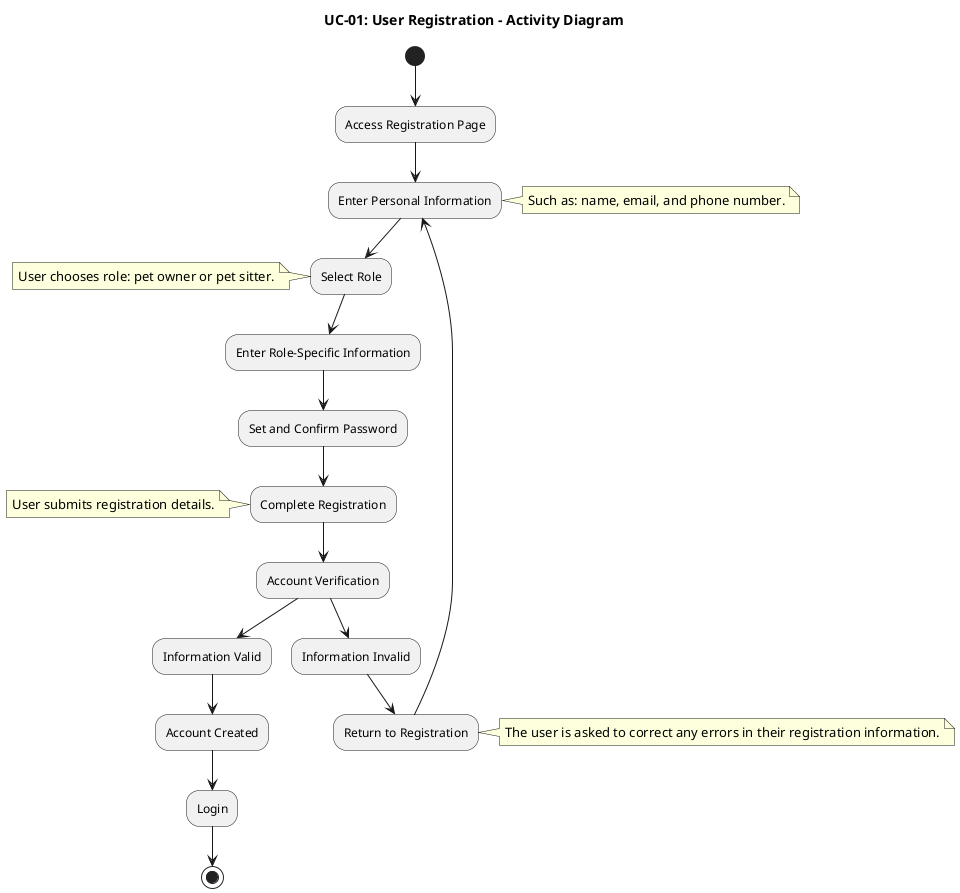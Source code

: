 @startuml
title UC-01: User Registration - Activity Diagram

(*) --> "Access Registration Page"

"Access Registration Page" --> "Enter Personal Information"
note right: Such as: name, email, and phone number.

"Enter Personal Information" --> "Select Role"
note left: User chooses role: pet owner or pet sitter.

"Select Role" --> "Enter Role-Specific Information"

"Enter Role-Specific Information" --> "Set and Confirm Password"

"Set and Confirm Password" --> "Complete Registration"
note left: User submits registration details.

"Complete Registration" --> "Account Verification"

"Account Verification" --> "Information Valid"

"Information Valid" --> "Account Created"

"Account Created" --> "Login"

"Account Verification" --> "Information Invalid"
"Information Invalid" --> "Return to Registration"
note right: The user is asked to correct any errors in their registration information.
"Return to Registration" --> "Enter Personal Information"

"Login" --> (*)
@enduml
